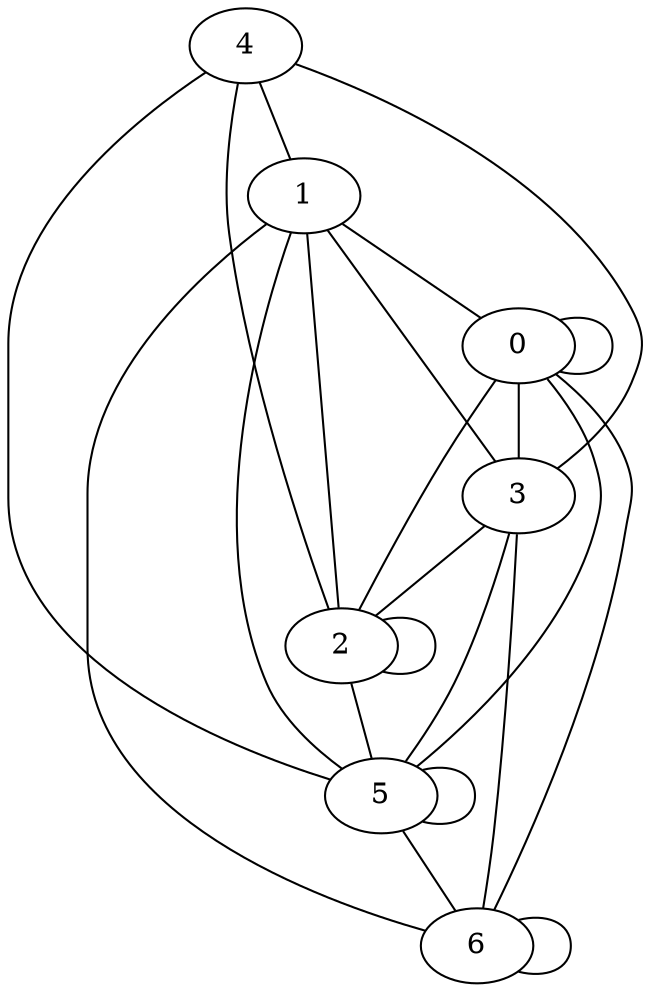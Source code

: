 graph g {
 4 -- 1;
 4 -- 2;
 3 -- 6;
 3 -- 1;
 3 -- 5;
 3 -- 4;
 3 -- 2;
 1 -- 0;
 1 -- 6;
 0 -- 3;
 0 -- 5;
 0 -- 6;
 0 -- 2;
 0 -- 0;
 2 -- 5;
 2 -- 1;
 2 -- 2;
 5 -- 4;
 5 -- 1;
 5 -- 5;
 5 -- 6;
 6 -- 6;
}